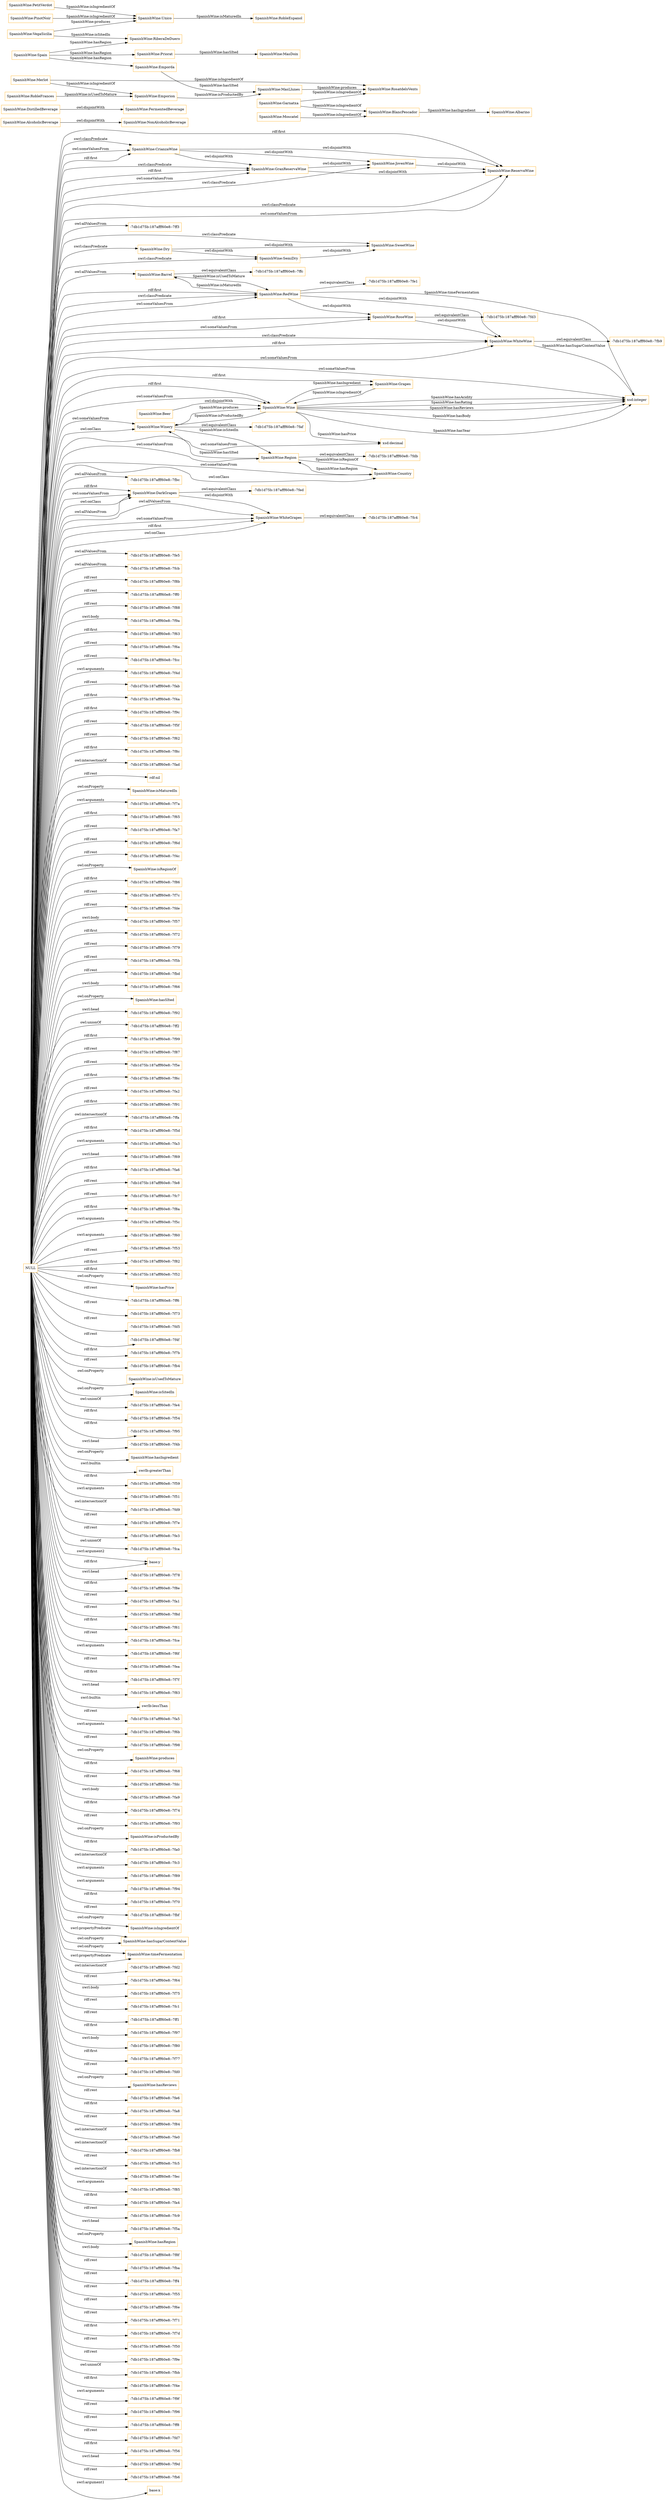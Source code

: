 digraph ar2dtool_diagram { 
rankdir=LR;
size="1501"
node [shape = rectangle, color="orange"]; "SpanishWine:GranReservaWine" "-7db1d75b:187afff60e8:-7ff3" "SpanishWine:SemiDry" "SpanishWine:AlcoholicBeverage" "SpanishWine:CrianzaWine" "-7db1d75b:187afff60e8:-7fdb" "SpanishWine:Barrel" "-7db1d75b:187afff60e8:-7fed" "-7db1d75b:187afff60e8:-7ffc" "SpanishWine:ReservaWine" "SpanishWine:Winery" "-7db1d75b:187afff60e8:-7fbc" "SpanishWine:WhiteGrapes" "SpanishWine:Country" "SpanishWine:JovenWine" "SpanishWine:Beer" "-7db1d75b:187afff60e8:-7fd3" "SpanishWine:DarkGrapes" "SpanishWine:Region" "SpanishWine:RedWine" "-7db1d75b:187afff60e8:-7fe5" "-7db1d75b:187afff60e8:-7faf" "SpanishWine:RoseWine" "SpanishWine:Dry" "SpanishWine:SweetWine" "SpanishWine:WhiteWine" "SpanishWine:FermentedBeverage" "-7db1d75b:187afff60e8:-7fcb" "SpanishWine:DistilledBeverage" "SpanishWine:NonAlcoholicBeverage" "-7db1d75b:187afff60e8:-7fc4" "-7db1d75b:187afff60e8:-7fe1" "SpanishWine:Grapes" "SpanishWine:Wine" "-7db1d75b:187afff60e8:-7fb9" ; /*classes style*/
	"SpanishWine:PetitVerdot" -> "SpanishWine:Unico" [ label = "SpanishWine:isIngredientOf" ];
	"SpanishWine:AlcoholicBeverage" -> "SpanishWine:NonAlcoholicBeverage" [ label = "owl:disjointWith" ];
	"SpanishWine:GranReservaWine" -> "SpanishWine:ReservaWine" [ label = "owl:disjointWith" ];
	"SpanishWine:GranReservaWine" -> "SpanishWine:JovenWine" [ label = "owl:disjointWith" ];
	"SpanishWine:RedWine" -> "SpanishWine:WhiteWine" [ label = "owl:disjointWith" ];
	"SpanishWine:RedWine" -> "SpanishWine:RoseWine" [ label = "owl:disjointWith" ];
	"SpanishWine:RedWine" -> "-7db1d75b:187afff60e8:-7fe1" [ label = "owl:equivalentClass" ];
	"SpanishWine:Dry" -> "SpanishWine:SweetWine" [ label = "owl:disjointWith" ];
	"SpanishWine:Dry" -> "SpanishWine:SemiDry" [ label = "owl:disjointWith" ];
	"SpanishWine:Barrel" -> "-7db1d75b:187afff60e8:-7ffc" [ label = "owl:equivalentClass" ];
	"SpanishWine:DistilledBeverage" -> "SpanishWine:FermentedBeverage" [ label = "owl:disjointWith" ];
	"SpanishWine:Merlot" -> "SpanishWine:RosatdelsVents" [ label = "SpanishWine:isIngredientOf" ];
	"SpanishWine:Merlot" -> "SpanishWine:Emporion" [ label = "SpanishWine:isIngredientOf" ];
	"SpanishWine:CrianzaWine" -> "SpanishWine:ReservaWine" [ label = "owl:disjointWith" ];
	"SpanishWine:CrianzaWine" -> "SpanishWine:JovenWine" [ label = "owl:disjointWith" ];
	"SpanishWine:CrianzaWine" -> "SpanishWine:GranReservaWine" [ label = "owl:disjointWith" ];
	"SpanishWine:Winery" -> "-7db1d75b:187afff60e8:-7faf" [ label = "owl:equivalentClass" ];
	"SpanishWine:DarkGrapes" -> "SpanishWine:WhiteGrapes" [ label = "owl:disjointWith" ];
	"SpanishWine:DarkGrapes" -> "-7db1d75b:187afff60e8:-7fed" [ label = "owl:equivalentClass" ];
	"SpanishWine:Spain" -> "SpanishWine:RiberaDeDuero" [ label = "SpanishWine:hasRegion" ];
	"SpanishWine:Spain" -> "SpanishWine:Priorat" [ label = "SpanishWine:hasRegion" ];
	"SpanishWine:Spain" -> "SpanishWine:Emporda" [ label = "SpanishWine:hasRegion" ];
	"SpanishWine:RoseWine" -> "SpanishWine:WhiteWine" [ label = "owl:disjointWith" ];
	"SpanishWine:RoseWine" -> "-7db1d75b:187afff60e8:-7fd3" [ label = "owl:equivalentClass" ];
	"SpanishWine:PinotNoir" -> "SpanishWine:Unico" [ label = "SpanishWine:isIngredientOf" ];
	"SpanishWine:Garnatxa" -> "SpanishWine:RosatdelsVents" [ label = "SpanishWine:isIngredientOf" ];
	"SpanishWine:Garnatxa" -> "SpanishWine:BlancPescador" [ label = "SpanishWine:isIngredientOf" ];
	"SpanishWine:RobleFrances" -> "SpanishWine:Emporion" [ label = "SpanishWine:isUsedToMature" ];
	"SpanishWine:VegaSicilia" -> "SpanishWine:Unico" [ label = "SpanishWine:produces" ];
	"SpanishWine:VegaSicilia" -> "SpanishWine:RiberaDeDuero" [ label = "SpanishWine:isSitedIn" ];
	"NULL" -> "SpanishWine:RoseWine" [ label = "owl:someValuesFrom" ];
	"NULL" -> "-7db1d75b:187afff60e8:-7f8b" [ label = "rdf:rest" ];
	"NULL" -> "-7db1d75b:187afff60e8:-7ff0" [ label = "rdf:rest" ];
	"NULL" -> "-7db1d75b:187afff60e8:-7f88" [ label = "rdf:rest" ];
	"NULL" -> "-7db1d75b:187afff60e8:-7f9a" [ label = "swrl:body" ];
	"NULL" -> "-7db1d75b:187afff60e8:-7f63" [ label = "rdf:first" ];
	"NULL" -> "-7db1d75b:187afff60e8:-7f6a" [ label = "rdf:rest" ];
	"NULL" -> "-7db1d75b:187afff60e8:-7fcc" [ label = "rdf:rest" ];
	"NULL" -> "-7db1d75b:187afff60e8:-7f4d" [ label = "swrl:arguments" ];
	"NULL" -> "-7db1d75b:187afff60e8:-7fab" [ label = "rdf:rest" ];
	"NULL" -> "-7db1d75b:187afff60e8:-7f4a" [ label = "rdf:first" ];
	"NULL" -> "-7db1d75b:187afff60e8:-7f9c" [ label = "rdf:first" ];
	"NULL" -> "-7db1d75b:187afff60e8:-7f5f" [ label = "rdf:rest" ];
	"NULL" -> "-7db1d75b:187afff60e8:-7f62" [ label = "rdf:rest" ];
	"NULL" -> "SpanishWine:Winery" [ label = "owl:someValuesFrom" ];
	"NULL" -> "-7db1d75b:187afff60e8:-7f8c" [ label = "rdf:first" ];
	"NULL" -> "SpanishWine:CrianzaWine" [ label = "owl:someValuesFrom" ];
	"NULL" -> "-7db1d75b:187afff60e8:-7fad" [ label = "owl:intersectionOf" ];
	"NULL" -> "rdf:nil" [ label = "rdf:rest" ];
	"NULL" -> "SpanishWine:isMaturedIn" [ label = "owl:onProperty" ];
	"NULL" -> "SpanishWine:SweetWine" [ label = "swrl:classPredicate" ];
	"NULL" -> "-7db1d75b:187afff60e8:-7f7a" [ label = "swrl:arguments" ];
	"NULL" -> "SpanishWine:Barrel" [ label = "owl:allValuesFrom" ];
	"NULL" -> "SpanishWine:WhiteGrapes" [ label = "owl:allValuesFrom" ];
	"NULL" -> "-7db1d75b:187afff60e8:-7f65" [ label = "rdf:first" ];
	"NULL" -> "-7db1d75b:187afff60e8:-7fa7" [ label = "rdf:rest" ];
	"NULL" -> "SpanishWine:WhiteWine" [ label = "swrl:classPredicate" ];
	"NULL" -> "SpanishWine:WhiteWine" [ label = "rdf:first" ];
	"NULL" -> "-7db1d75b:187afff60e8:-7f6d" [ label = "rdf:rest" ];
	"NULL" -> "SpanishWine:GranReservaWine" [ label = "swrl:classPredicate" ];
	"NULL" -> "-7db1d75b:187afff60e8:-7f4c" [ label = "rdf:rest" ];
	"NULL" -> "SpanishWine:isRegionOf" [ label = "owl:onProperty" ];
	"NULL" -> "-7db1d75b:187afff60e8:-7f86" [ label = "rdf:first" ];
	"NULL" -> "-7db1d75b:187afff60e8:-7f7c" [ label = "rdf:rest" ];
	"NULL" -> "SpanishWine:RoseWine" [ label = "rdf:first" ];
	"NULL" -> "-7db1d75b:187afff60e8:-7fde" [ label = "rdf:rest" ];
	"NULL" -> "-7db1d75b:187afff60e8:-7f57" [ label = "swrl:body" ];
	"NULL" -> "-7db1d75b:187afff60e8:-7f72" [ label = "rdf:first" ];
	"NULL" -> "-7db1d75b:187afff60e8:-7f79" [ label = "rdf:rest" ];
	"NULL" -> "-7db1d75b:187afff60e8:-7f5b" [ label = "rdf:rest" ];
	"NULL" -> "-7db1d75b:187afff60e8:-7fbd" [ label = "rdf:rest" ];
	"NULL" -> "-7db1d75b:187afff60e8:-7f66" [ label = "swrl:body" ];
	"NULL" -> "SpanishWine:hasSIted" [ label = "owl:onProperty" ];
	"NULL" -> "-7db1d75b:187afff60e8:-7f92" [ label = "swrl:head" ];
	"NULL" -> "-7db1d75b:187afff60e8:-7ff2" [ label = "owl:unionOf" ];
	"NULL" -> "-7db1d75b:187afff60e8:-7f99" [ label = "rdf:first" ];
	"NULL" -> "-7db1d75b:187afff60e8:-7f87" [ label = "rdf:rest" ];
	"NULL" -> "-7db1d75b:187afff60e8:-7f5e" [ label = "rdf:rest" ];
	"NULL" -> "-7db1d75b:187afff60e8:-7f6c" [ label = "rdf:first" ];
	"NULL" -> "-7db1d75b:187afff60e8:-7fa2" [ label = "rdf:rest" ];
	"NULL" -> "-7db1d75b:187afff60e8:-7f91" [ label = "rdf:first" ];
	"NULL" -> "SpanishWine:WhiteGrapes" [ label = "owl:someValuesFrom" ];
	"NULL" -> "SpanishWine:Winery" [ label = "owl:onClass" ];
	"NULL" -> "-7db1d75b:187afff60e8:-7ffa" [ label = "owl:intersectionOf" ];
	"NULL" -> "-7db1d75b:187afff60e8:-7f5d" [ label = "rdf:first" ];
	"NULL" -> "-7db1d75b:187afff60e8:-7fa3" [ label = "swrl:arguments" ];
	"NULL" -> "-7db1d75b:187afff60e8:-7f69" [ label = "swrl:head" ];
	"NULL" -> "-7db1d75b:187afff60e8:-7fa6" [ label = "rdf:first" ];
	"NULL" -> "-7db1d75b:187afff60e8:-7fe8" [ label = "rdf:rest" ];
	"NULL" -> "-7db1d75b:187afff60e8:-7fc7" [ label = "rdf:rest" ];
	"NULL" -> "SpanishWine:DarkGrapes" [ label = "owl:onClass" ];
	"NULL" -> "-7db1d75b:187afff60e8:-7f8a" [ label = "rdf:first" ];
	"NULL" -> "-7db1d75b:187afff60e8:-7f5c" [ label = "swrl:arguments" ];
	"NULL" -> "SpanishWine:SemiDry" [ label = "swrl:classPredicate" ];
	"NULL" -> "SpanishWine:ReservaWine" [ label = "swrl:classPredicate" ];
	"NULL" -> "-7db1d75b:187afff60e8:-7f60" [ label = "swrl:arguments" ];
	"NULL" -> "-7db1d75b:187afff60e8:-7f53" [ label = "rdf:rest" ];
	"NULL" -> "-7db1d75b:187afff60e8:-7f82" [ label = "rdf:first" ];
	"NULL" -> "SpanishWine:Country" [ label = "owl:onClass" ];
	"NULL" -> "-7db1d75b:187afff60e8:-7f52" [ label = "rdf:first" ];
	"NULL" -> "SpanishWine:hasPrice" [ label = "owl:onProperty" ];
	"NULL" -> "-7db1d75b:187afff60e8:-7ff6" [ label = "rdf:rest" ];
	"NULL" -> "-7db1d75b:187afff60e8:-7f73" [ label = "rdf:rest" ];
	"NULL" -> "-7db1d75b:187afff60e8:-7fd5" [ label = "rdf:rest" ];
	"NULL" -> "-7db1d75b:187afff60e8:-7f4f" [ label = "rdf:rest" ];
	"NULL" -> "-7db1d75b:187afff60e8:-7f7b" [ label = "rdf:first" ];
	"NULL" -> "-7db1d75b:187afff60e8:-7fb4" [ label = "rdf:rest" ];
	"NULL" -> "SpanishWine:isUsedToMature" [ label = "owl:onProperty" ];
	"NULL" -> "SpanishWine:isSitedIn" [ label = "owl:onProperty" ];
	"NULL" -> "-7db1d75b:187afff60e8:-7fe4" [ label = "owl:unionOf" ];
	"NULL" -> "SpanishWine:Wine" [ label = "owl:someValuesFrom" ];
	"NULL" -> "-7db1d75b:187afff60e8:-7f54" [ label = "rdf:first" ];
	"NULL" -> "-7db1d75b:187afff60e8:-7f95" [ label = "rdf:first" ];
	"NULL" -> "-7db1d75b:187afff60e8:-7f4b" [ label = "swrl:head" ];
	"NULL" -> "SpanishWine:hasIngredient" [ label = "owl:onProperty" ];
	"NULL" -> "swrlb:greaterThan" [ label = "swrl:builtin" ];
	"NULL" -> "-7db1d75b:187afff60e8:-7f59" [ label = "rdf:first" ];
	"NULL" -> "-7db1d75b:187afff60e8:-7f51" [ label = "swrl:arguments" ];
	"NULL" -> "-7db1d75b:187afff60e8:-7fd9" [ label = "owl:intersectionOf" ];
	"NULL" -> "-7db1d75b:187afff60e8:-7f7e" [ label = "rdf:rest" ];
	"NULL" -> "-7db1d75b:187afff60e8:-7fe3" [ label = "rdf:rest" ];
	"NULL" -> "-7db1d75b:187afff60e8:-7fca" [ label = "owl:unionOf" ];
	"NULL" -> "base:y" [ label = "swrl:argument2" ];
	"NULL" -> "-7db1d75b:187afff60e8:-7f78" [ label = "swrl:head" ];
	"NULL" -> "SpanishWine:JovenWine" [ label = "swrl:classPredicate" ];
	"NULL" -> "-7db1d75b:187afff60e8:-7f8e" [ label = "rdf:first" ];
	"NULL" -> "-7db1d75b:187afff60e8:-7fa1" [ label = "rdf:rest" ];
	"NULL" -> "-7db1d75b:187afff60e8:-7f8d" [ label = "rdf:rest" ];
	"NULL" -> "-7db1d75b:187afff60e8:-7f61" [ label = "rdf:first" ];
	"NULL" -> "SpanishWine:CrianzaWine" [ label = "rdf:first" ];
	"NULL" -> "-7db1d75b:187afff60e8:-7fce" [ label = "rdf:rest" ];
	"NULL" -> "-7db1d75b:187afff60e8:-7f6f" [ label = "swrl:arguments" ];
	"NULL" -> "-7db1d75b:187afff60e8:-7fea" [ label = "rdf:rest" ];
	"NULL" -> "-7db1d75b:187afff60e8:-7f7f" [ label = "rdf:first" ];
	"NULL" -> "-7db1d75b:187afff60e8:-7f83" [ label = "swrl:head" ];
	"NULL" -> "swrlb:lessThan" [ label = "swrl:builtin" ];
	"NULL" -> "SpanishWine:WhiteGrapes" [ label = "rdf:first" ];
	"NULL" -> "-7db1d75b:187afff60e8:-7fa5" [ label = "rdf:rest" ];
	"NULL" -> "SpanishWine:ReservaWine" [ label = "owl:someValuesFrom" ];
	"NULL" -> "SpanishWine:WhiteGrapes" [ label = "owl:onClass" ];
	"NULL" -> "-7db1d75b:187afff60e8:-7f6b" [ label = "swrl:arguments" ];
	"NULL" -> "-7db1d75b:187afff60e8:-7f98" [ label = "rdf:rest" ];
	"NULL" -> "SpanishWine:produces" [ label = "owl:onProperty" ];
	"NULL" -> "-7db1d75b:187afff60e8:-7fcb" [ label = "owl:allValuesFrom" ];
	"NULL" -> "-7db1d75b:187afff60e8:-7f68" [ label = "rdf:first" ];
	"NULL" -> "-7db1d75b:187afff60e8:-7fdc" [ label = "rdf:rest" ];
	"NULL" -> "-7db1d75b:187afff60e8:-7fa9" [ label = "swrl:body" ];
	"NULL" -> "-7db1d75b:187afff60e8:-7f74" [ label = "rdf:first" ];
	"NULL" -> "SpanishWine:RedWine" [ label = "rdf:first" ];
	"NULL" -> "-7db1d75b:187afff60e8:-7f93" [ label = "rdf:rest" ];
	"NULL" -> "SpanishWine:isProductedBy" [ label = "owl:onProperty" ];
	"NULL" -> "-7db1d75b:187afff60e8:-7fe5" [ label = "owl:allValuesFrom" ];
	"NULL" -> "-7db1d75b:187afff60e8:-7fa0" [ label = "rdf:first" ];
	"NULL" -> "-7db1d75b:187afff60e8:-7fc3" [ label = "owl:intersectionOf" ];
	"NULL" -> "-7db1d75b:187afff60e8:-7f89" [ label = "swrl:arguments" ];
	"NULL" -> "-7db1d75b:187afff60e8:-7f94" [ label = "swrl:arguments" ];
	"NULL" -> "xsd:decimal" [ label = "owl:someValuesFrom" ];
	"NULL" -> "-7db1d75b:187afff60e8:-7f70" [ label = "rdf:first" ];
	"NULL" -> "-7db1d75b:187afff60e8:-7fbf" [ label = "rdf:rest" ];
	"NULL" -> "SpanishWine:isIngredientOf" [ label = "owl:onProperty" ];
	"NULL" -> "SpanishWine:hasSugarContentValue" [ label = "swrl:propertyPredicate" ];
	"NULL" -> "SpanishWine:timeFermentation" [ label = "owl:onProperty" ];
	"NULL" -> "-7db1d75b:187afff60e8:-7fd2" [ label = "owl:intersectionOf" ];
	"NULL" -> "-7db1d75b:187afff60e8:-7f64" [ label = "rdf:rest" ];
	"NULL" -> "-7db1d75b:187afff60e8:-7f75" [ label = "swrl:body" ];
	"NULL" -> "SpanishWine:GranReservaWine" [ label = "rdf:first" ];
	"NULL" -> "-7db1d75b:187afff60e8:-7ff3" [ label = "owl:allValuesFrom" ];
	"NULL" -> "-7db1d75b:187afff60e8:-7fc1" [ label = "rdf:rest" ];
	"NULL" -> "SpanishWine:Region" [ label = "owl:someValuesFrom" ];
	"NULL" -> "-7db1d75b:187afff60e8:-7ff1" [ label = "rdf:rest" ];
	"NULL" -> "-7db1d75b:187afff60e8:-7f97" [ label = "rdf:first" ];
	"NULL" -> "-7db1d75b:187afff60e8:-7f80" [ label = "swrl:body" ];
	"NULL" -> "-7db1d75b:187afff60e8:-7f77" [ label = "rdf:first" ];
	"NULL" -> "-7db1d75b:187afff60e8:-7fd0" [ label = "rdf:rest" ];
	"NULL" -> "SpanishWine:hasReviews" [ label = "owl:onProperty" ];
	"NULL" -> "-7db1d75b:187afff60e8:-7fe6" [ label = "rdf:rest" ];
	"NULL" -> "-7db1d75b:187afff60e8:-7fa8" [ label = "rdf:first" ];
	"NULL" -> "-7db1d75b:187afff60e8:-7f84" [ label = "rdf:rest" ];
	"NULL" -> "SpanishWine:Dry" [ label = "swrl:classPredicate" ];
	"NULL" -> "SpanishWine:DarkGrapes" [ label = "owl:allValuesFrom" ];
	"NULL" -> "-7db1d75b:187afff60e8:-7fe0" [ label = "owl:intersectionOf" ];
	"NULL" -> "-7db1d75b:187afff60e8:-7fb8" [ label = "owl:intersectionOf" ];
	"NULL" -> "-7db1d75b:187afff60e8:-7fc5" [ label = "rdf:rest" ];
	"NULL" -> "xsd:integer" [ label = "owl:someValuesFrom" ];
	"NULL" -> "-7db1d75b:187afff60e8:-7fec" [ label = "owl:intersectionOf" ];
	"NULL" -> "-7db1d75b:187afff60e8:-7f85" [ label = "swrl:arguments" ];
	"NULL" -> "base:y" [ label = "rdf:first" ];
	"NULL" -> "-7db1d75b:187afff60e8:-7fa4" [ label = "rdf:first" ];
	"NULL" -> "-7db1d75b:187afff60e8:-7fc9" [ label = "rdf:rest" ];
	"NULL" -> "SpanishWine:RedWine" [ label = "swrl:classPredicate" ];
	"NULL" -> "-7db1d75b:187afff60e8:-7f5a" [ label = "swrl:head" ];
	"NULL" -> "SpanishWine:DarkGrapes" [ label = "rdf:first" ];
	"NULL" -> "SpanishWine:Wine" [ label = "rdf:first" ];
	"NULL" -> "SpanishWine:ReservaWine" [ label = "rdf:first" ];
	"NULL" -> "SpanishWine:hasRegion" [ label = "owl:onProperty" ];
	"NULL" -> "SpanishWine:Grapes" [ label = "rdf:first" ];
	"NULL" -> "SpanishWine:WhiteWine" [ label = "owl:someValuesFrom" ];
	"NULL" -> "-7db1d75b:187afff60e8:-7fbc" [ label = "owl:allValuesFrom" ];
	"NULL" -> "-7db1d75b:187afff60e8:-7f8f" [ label = "swrl:body" ];
	"NULL" -> "-7db1d75b:187afff60e8:-7fba" [ label = "rdf:rest" ];
	"NULL" -> "-7db1d75b:187afff60e8:-7ff4" [ label = "rdf:rest" ];
	"NULL" -> "-7db1d75b:187afff60e8:-7f55" [ label = "rdf:rest" ];
	"NULL" -> "SpanishWine:CrianzaWine" [ label = "swrl:classPredicate" ];
	"NULL" -> "-7db1d75b:187afff60e8:-7f6e" [ label = "rdf:rest" ];
	"NULL" -> "-7db1d75b:187afff60e8:-7f71" [ label = "rdf:rest" ];
	"NULL" -> "-7db1d75b:187afff60e8:-7f7d" [ label = "rdf:first" ];
	"NULL" -> "-7db1d75b:187afff60e8:-7f50" [ label = "rdf:rest" ];
	"NULL" -> "-7db1d75b:187afff60e8:-7f9e" [ label = "rdf:rest" ];
	"NULL" -> "-7db1d75b:187afff60e8:-7fbb" [ label = "owl:unionOf" ];
	"NULL" -> "-7db1d75b:187afff60e8:-7f4e" [ label = "rdf:first" ];
	"NULL" -> "-7db1d75b:187afff60e8:-7f9f" [ label = "swrl:arguments" ];
	"NULL" -> "-7db1d75b:187afff60e8:-7f96" [ label = "rdf:rest" ];
	"NULL" -> "-7db1d75b:187afff60e8:-7ff8" [ label = "rdf:rest" ];
	"NULL" -> "-7db1d75b:187afff60e8:-7fd7" [ label = "rdf:rest" ];
	"NULL" -> "SpanishWine:DarkGrapes" [ label = "owl:someValuesFrom" ];
	"NULL" -> "-7db1d75b:187afff60e8:-7f56" [ label = "rdf:first" ];
	"NULL" -> "-7db1d75b:187afff60e8:-7f9d" [ label = "swrl:head" ];
	"NULL" -> "-7db1d75b:187afff60e8:-7fb6" [ label = "rdf:rest" ];
	"NULL" -> "SpanishWine:RedWine" [ label = "owl:someValuesFrom" ];
	"NULL" -> "base:x" [ label = "swrl:argument1" ];
	"NULL" -> "SpanishWine:GranReservaWine" [ label = "owl:someValuesFrom" ];
	"NULL" -> "SpanishWine:timeFermentation" [ label = "swrl:propertyPredicate" ];
	"NULL" -> "SpanishWine:Country" [ label = "owl:someValuesFrom" ];
	"NULL" -> "SpanishWine:hasSugarContentValue" [ label = "owl:onProperty" ];
	"SpanishWine:WhiteWine" -> "-7db1d75b:187afff60e8:-7fb9" [ label = "owl:equivalentClass" ];
	"SpanishWine:MasLlunes" -> "SpanishWine:RosatdelsVents" [ label = "SpanishWine:produces" ];
	"SpanishWine:Moscatel" -> "SpanishWine:BlancPescador" [ label = "SpanishWine:isIngredientOf" ];
	"SpanishWine:Emporda" -> "SpanishWine:MasLlunes" [ label = "SpanishWine:hasSIted" ];
	"SpanishWine:Emporion" -> "SpanishWine:MasLlunes" [ label = "SpanishWine:isProductedBy" ];
	"SpanishWine:Unico" -> "SpanishWine:RobleEspanol" [ label = "SpanishWine:isMaturedIn" ];
	"SpanishWine:JovenWine" -> "SpanishWine:ReservaWine" [ label = "owl:disjointWith" ];
	"SpanishWine:WhiteGrapes" -> "-7db1d75b:187afff60e8:-7fc4" [ label = "owl:equivalentClass" ];
	"SpanishWine:Beer" -> "SpanishWine:Wine" [ label = "owl:disjointWith" ];
	"SpanishWine:Region" -> "-7db1d75b:187afff60e8:-7fdb" [ label = "owl:equivalentClass" ];
	"SpanishWine:SemiDry" -> "SpanishWine:SweetWine" [ label = "owl:disjointWith" ];
	"SpanishWine:Priorat" -> "SpanishWine:MasDoix" [ label = "SpanishWine:hasSIted" ];
	"SpanishWine:BlancPescador" -> "SpanishWine:Albarino" [ label = "SpanishWine:hasIngredient" ];
	"SpanishWine:Barrel" -> "SpanishWine:RedWine" [ label = "SpanishWine:isUsedToMature" ];
	"SpanishWine:Region" -> "SpanishWine:Country" [ label = "SpanishWine:isRegionOf" ];
	"SpanishWine:Wine" -> "xsd:integer" [ label = "SpanishWine:hasRating" ];
	"SpanishWine:Wine" -> "xsd:integer" [ label = "SpanishWine:hasReviews" ];
	"SpanishWine:WhiteWine" -> "xsd:integer" [ label = "SpanishWine:hasSugarContentValue" ];
	"SpanishWine:Winery" -> "SpanishWine:Region" [ label = "SpanishWine:isSitedIn" ];
	"SpanishWine:Region" -> "SpanishWine:Winery" [ label = "SpanishWine:hasSIted" ];
	"SpanishWine:Wine" -> "SpanishWine:Grapes" [ label = "SpanishWine:hasIngredient" ];
	"SpanishWine:RedWine" -> "SpanishWine:Barrel" [ label = "SpanishWine:isMaturedIn" ];
	"SpanishWine:RedWine" -> "xsd:integer" [ label = "SpanishWine:timeFermentation" ];
	"SpanishWine:Grapes" -> "SpanishWine:Wine" [ label = "SpanishWine:isIngredientOf" ];
	"SpanishWine:Wine" -> "xsd:integer" [ label = "SpanishWine:hasBody" ];
	"SpanishWine:Wine" -> "SpanishWine:Winery" [ label = "SpanishWine:isProductedBy" ];
	"SpanishWine:Wine" -> "xsd:integer" [ label = "SpanishWine:hasYear" ];
	"SpanishWine:Wine" -> "xsd:integer" [ label = "SpanishWine:hasAcidity" ];
	"SpanishWine:Country" -> "SpanishWine:Region" [ label = "SpanishWine:hasRegion" ];
	"SpanishWine:Wine" -> "xsd:decimal" [ label = "SpanishWine:hasPrice" ];
	"SpanishWine:Winery" -> "SpanishWine:Wine" [ label = "SpanishWine:produces" ];

}
